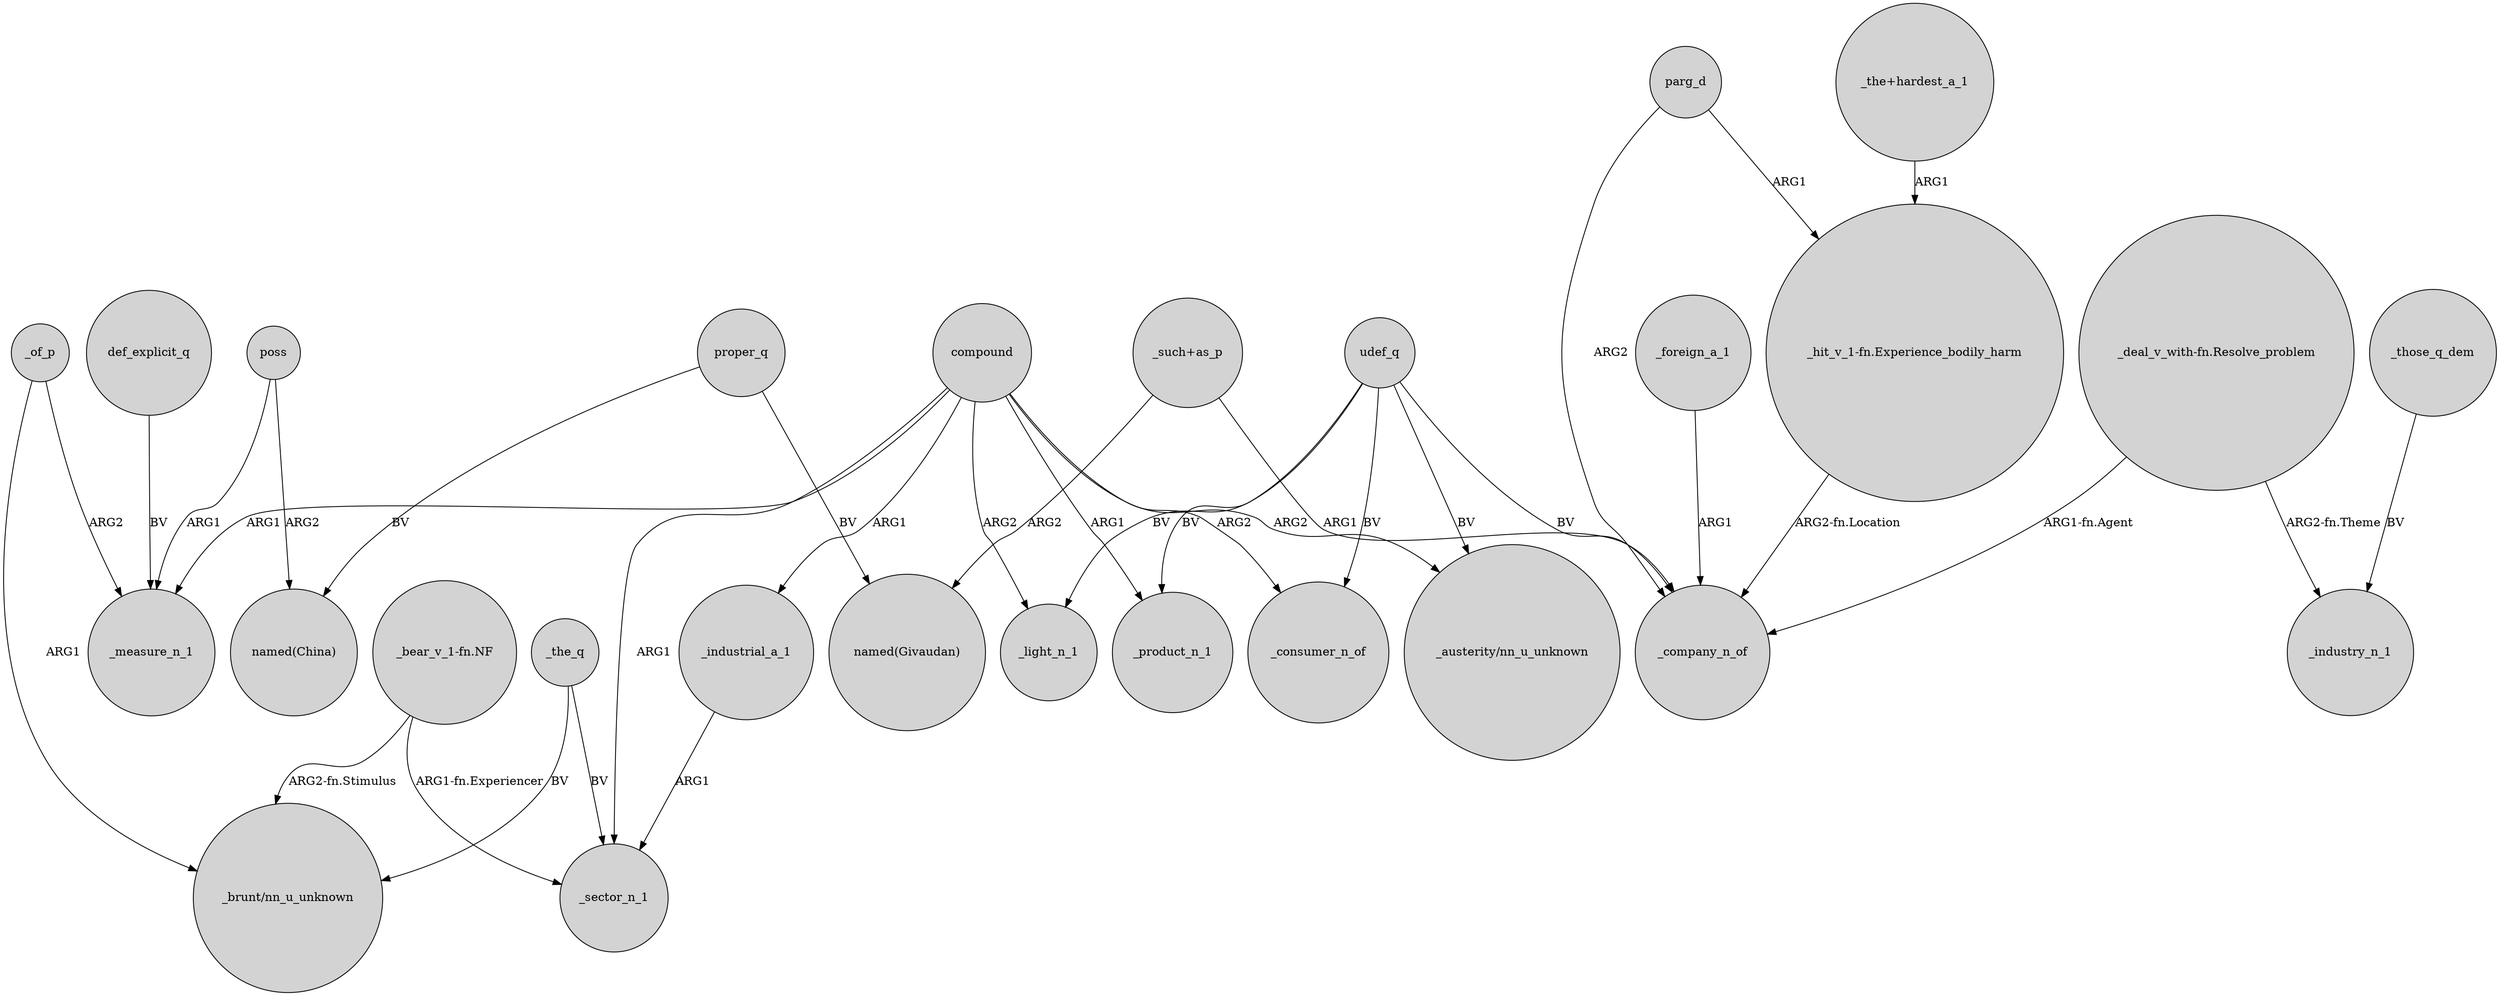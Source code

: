 digraph {
	node [shape=circle style=filled]
	"_such+as_p" -> "named(Givaudan)" [label=ARG2]
	compound -> _product_n_1 [label=ARG1]
	compound -> _sector_n_1 [label=ARG1]
	_of_p -> _measure_n_1 [label=ARG2]
	"_deal_v_with-fn.Resolve_problem" -> _industry_n_1 [label="ARG2-fn.Theme"]
	"_bear_v_1-fn.NF" -> _sector_n_1 [label="ARG1-fn.Experiencer"]
	proper_q -> "named(Givaudan)" [label=BV]
	_those_q_dem -> _industry_n_1 [label=BV]
	"_deal_v_with-fn.Resolve_problem" -> _company_n_of [label="ARG1-fn.Agent"]
	_industrial_a_1 -> _sector_n_1 [label=ARG1]
	poss -> "named(China)" [label=ARG2]
	compound -> _measure_n_1 [label=ARG1]
	compound -> _light_n_1 [label=ARG2]
	"_bear_v_1-fn.NF" -> "_brunt/nn_u_unknown" [label="ARG2-fn.Stimulus"]
	parg_d -> _company_n_of [label=ARG2]
	_foreign_a_1 -> _company_n_of [label=ARG1]
	_of_p -> "_brunt/nn_u_unknown" [label=ARG1]
	udef_q -> _consumer_n_of [label=BV]
	poss -> _measure_n_1 [label=ARG1]
	"_such+as_p" -> _company_n_of [label=ARG1]
	_the_q -> "_brunt/nn_u_unknown" [label=BV]
	proper_q -> "named(China)" [label=BV]
	compound -> _industrial_a_1 [label=ARG1]
	compound -> _consumer_n_of [label=ARG2]
	udef_q -> _product_n_1 [label=BV]
	"_the+hardest_a_1" -> "_hit_v_1-fn.Experience_bodily_harm" [label=ARG1]
	udef_q -> "_austerity/nn_u_unknown" [label=BV]
	"_hit_v_1-fn.Experience_bodily_harm" -> _company_n_of [label="ARG2-fn.Location"]
	compound -> "_austerity/nn_u_unknown" [label=ARG2]
	udef_q -> _company_n_of [label=BV]
	parg_d -> "_hit_v_1-fn.Experience_bodily_harm" [label=ARG1]
	def_explicit_q -> _measure_n_1 [label=BV]
	udef_q -> _light_n_1 [label=BV]
	_the_q -> _sector_n_1 [label=BV]
}
